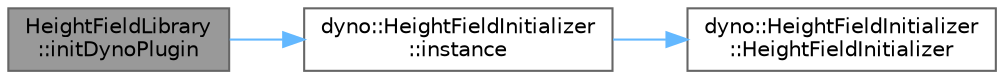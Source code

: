digraph "HeightFieldLibrary::initDynoPlugin"
{
 // LATEX_PDF_SIZE
  bgcolor="transparent";
  edge [fontname=Helvetica,fontsize=10,labelfontname=Helvetica,labelfontsize=10];
  node [fontname=Helvetica,fontsize=10,shape=box,height=0.2,width=0.4];
  rankdir="LR";
  Node1 [id="Node000001",label="HeightFieldLibrary\l::initDynoPlugin",height=0.2,width=0.4,color="gray40", fillcolor="grey60", style="filled", fontcolor="black",tooltip=" "];
  Node1 -> Node2 [id="edge1_Node000001_Node000002",color="steelblue1",style="solid",tooltip=" "];
  Node2 [id="Node000002",label="dyno::HeightFieldInitializer\l::instance",height=0.2,width=0.4,color="grey40", fillcolor="white", style="filled",URL="$classdyno_1_1_height_field_initializer.html#aa28649f7854a6292731f45edd7f30687",tooltip=" "];
  Node2 -> Node3 [id="edge2_Node000002_Node000003",color="steelblue1",style="solid",tooltip=" "];
  Node3 [id="Node000003",label="dyno::HeightFieldInitializer\l::HeightFieldInitializer",height=0.2,width=0.4,color="grey40", fillcolor="white", style="filled",URL="$classdyno_1_1_height_field_initializer.html#a1584b94e32901db03885cf48971a82bb",tooltip=" "];
}
